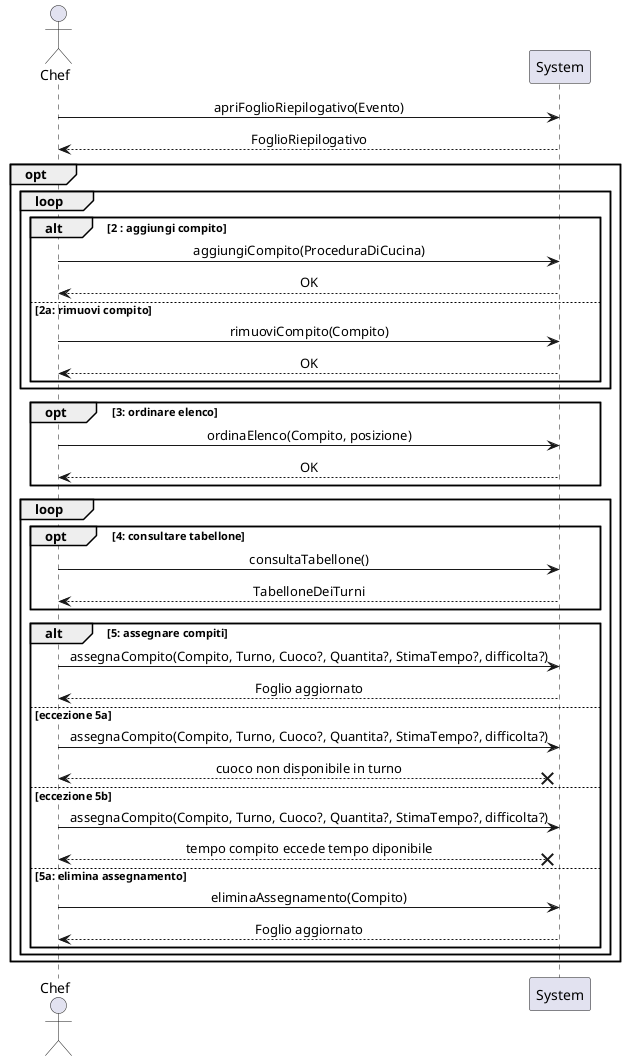 @startuml
skinparam defaultTextAlignment center
skinparam SequenceMessageAlign center

Actor Chef as ch
participant System as sy
ch -> sy : apriFoglioRiepilogativo(Evento)
ch <-- sy : FoglioRiepilogativo

opt
    loop
        alt 2 : aggiungi compito
            ch -> sy : aggiungiCompito(ProceduraDiCucina)
            ch <-- sy : OK
        else 2a: rimuovi compito
            ch -> sy : rimuoviCompito(Compito)
            ch <-- sy : OK
        end
    end

    opt 3: ordinare elenco
        ch -> sy : ordinaElenco(Compito, posizione)
        ch <-- sy : OK
    end
    loop
        opt 4: consultare tabellone
            ch -> sy : consultaTabellone()
            ch <-- sy : TabelloneDeiTurni
        end
        alt 5: assegnare compiti
            ch -> sy : assegnaCompito(Compito, Turno, Cuoco?, Quantita?, StimaTempo?, difficolta?)
            ch <-- sy : Foglio aggiornato
            else eccezione 5a
            ch -> sy : assegnaCompito(Compito, Turno, Cuoco?, Quantita?, StimaTempo?, difficolta?)
            ch <--X sy : cuoco non disponibile in turno
            else eccezione 5b
            ch -> sy : assegnaCompito(Compito, Turno, Cuoco?, Quantita?, StimaTempo?, difficolta?)
            ch <--X sy : tempo compito eccede tempo diponibile
            else 5a: elimina assegnamento
            ch -> sy : eliminaAssegnamento(Compito)
            ch <-- sy : Foglio aggiornato
        end

    end

end
@enduml